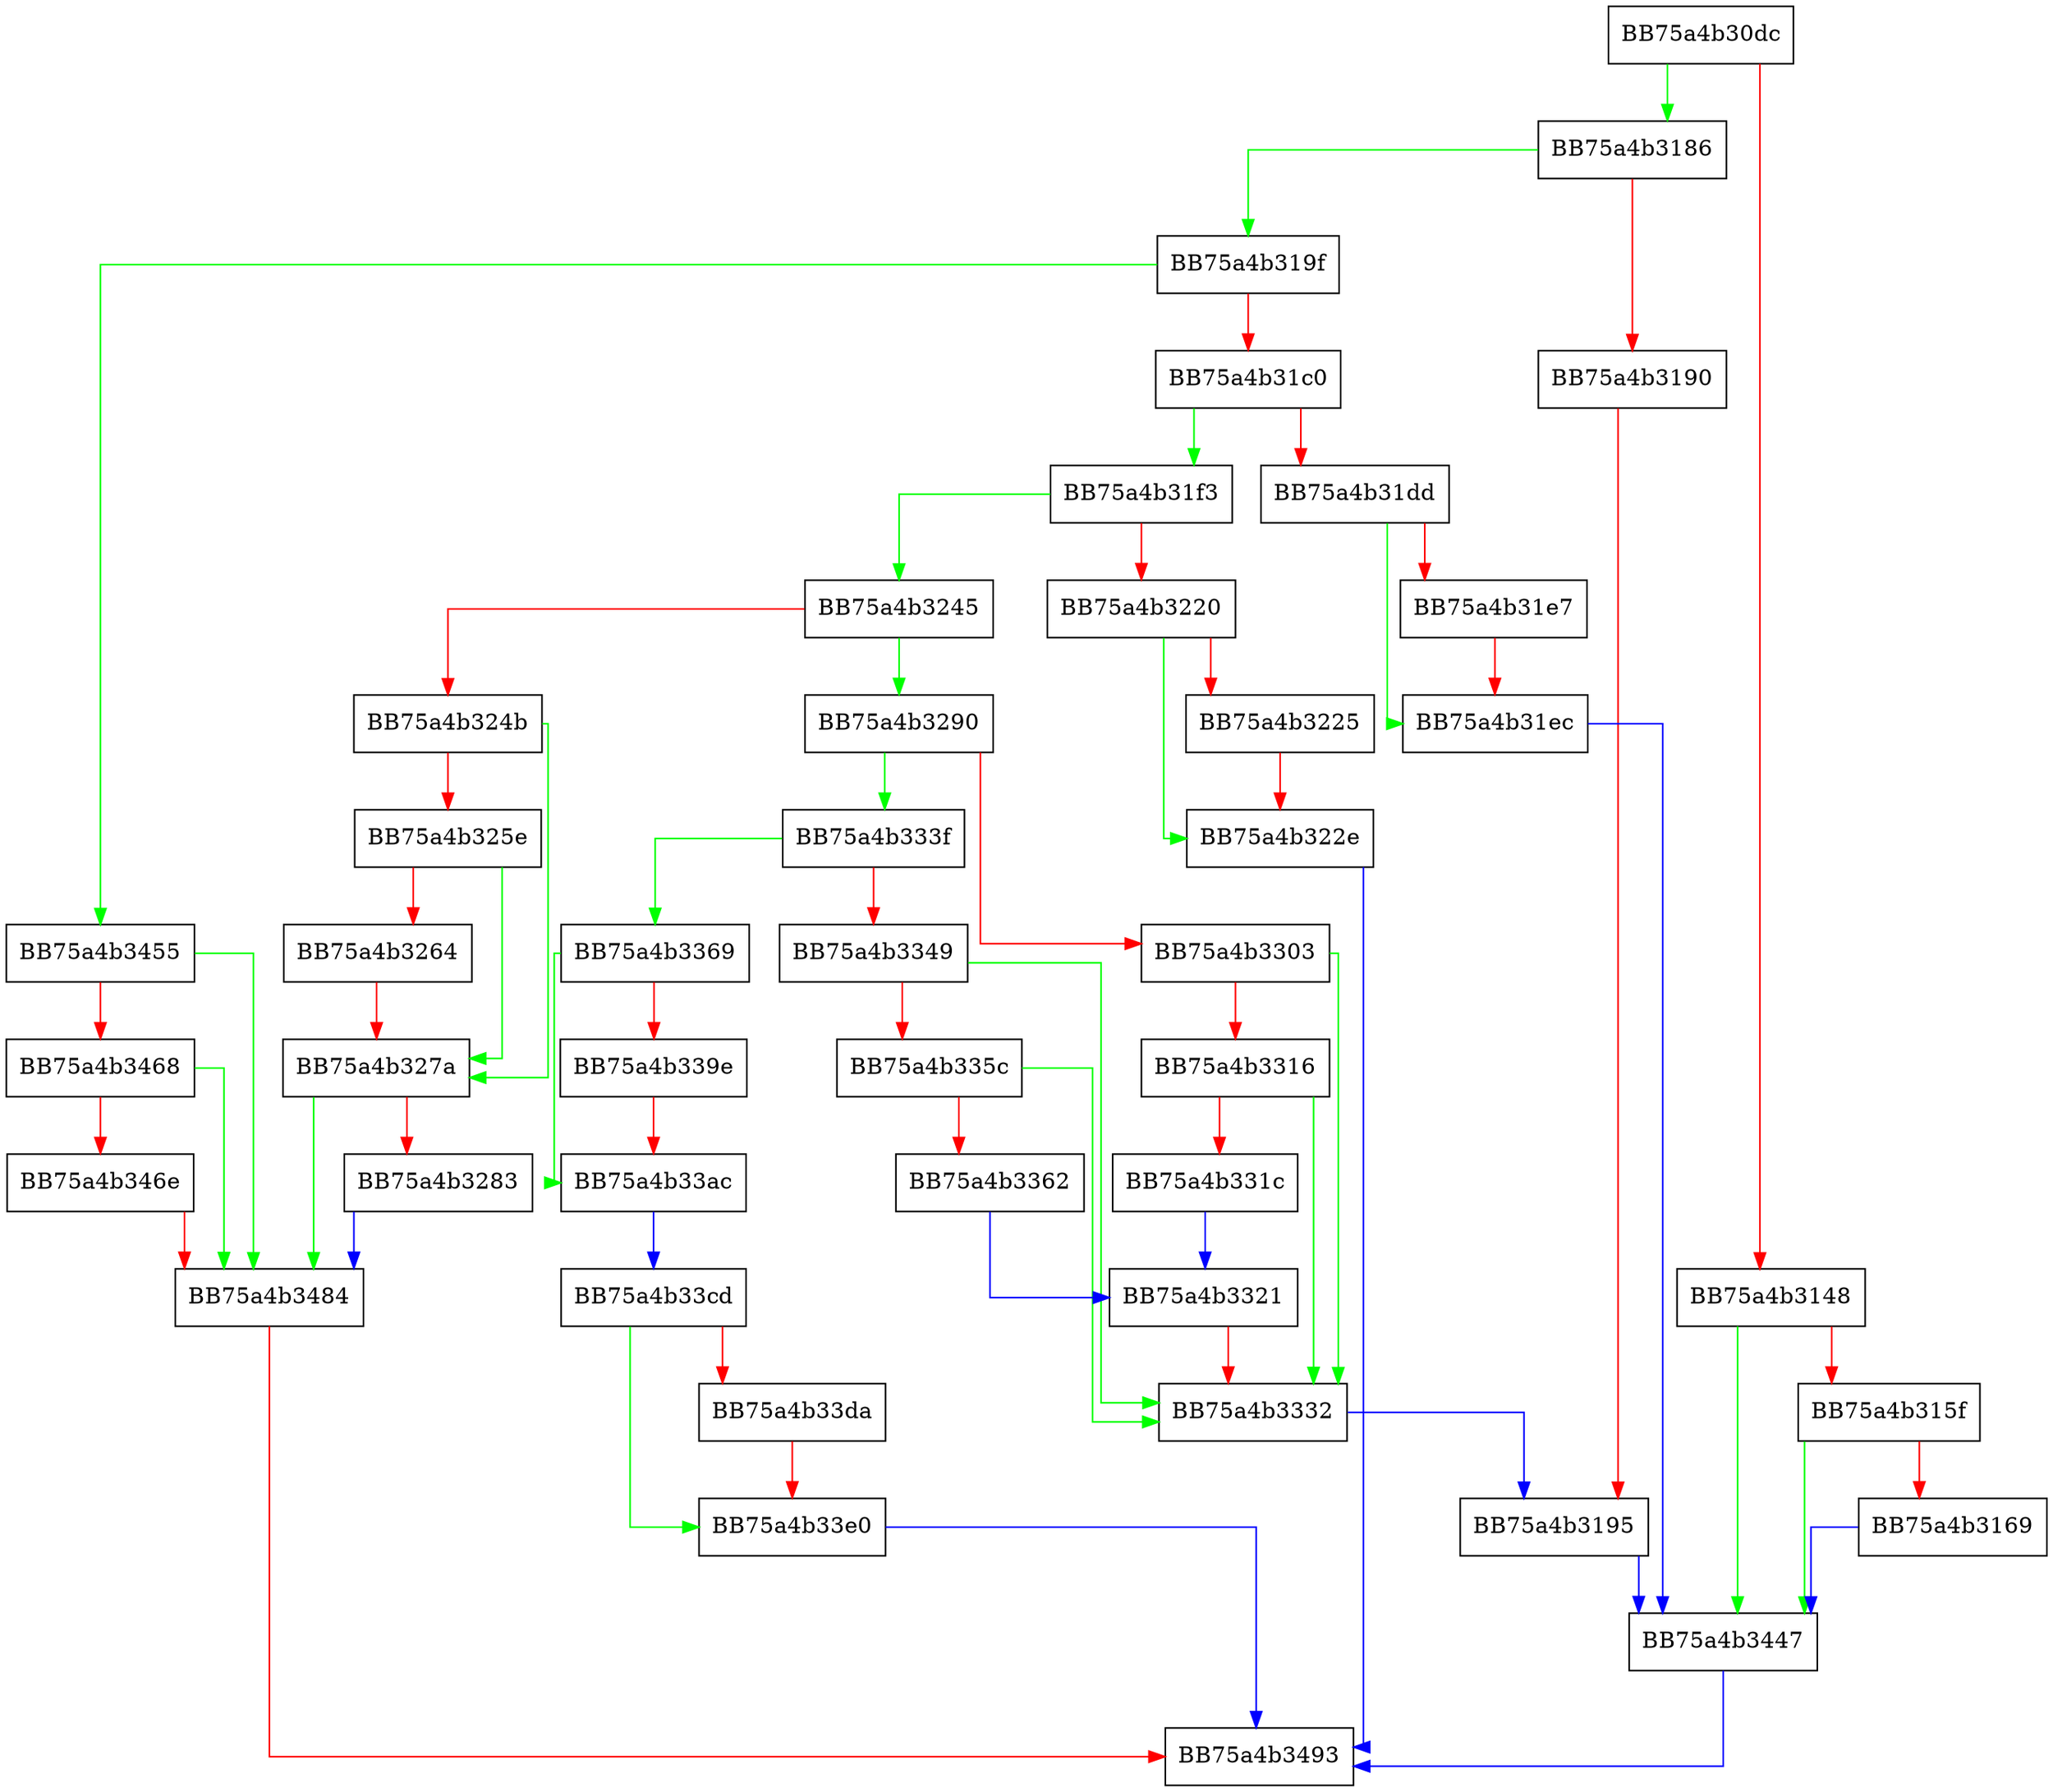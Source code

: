 digraph CreateInstance {
  node [shape="box"];
  graph [splines=ortho];
  BB75a4b30dc -> BB75a4b3186 [color="green"];
  BB75a4b30dc -> BB75a4b3148 [color="red"];
  BB75a4b3148 -> BB75a4b3447 [color="green"];
  BB75a4b3148 -> BB75a4b315f [color="red"];
  BB75a4b315f -> BB75a4b3447 [color="green"];
  BB75a4b315f -> BB75a4b3169 [color="red"];
  BB75a4b3169 -> BB75a4b3447 [color="blue"];
  BB75a4b3186 -> BB75a4b319f [color="green"];
  BB75a4b3186 -> BB75a4b3190 [color="red"];
  BB75a4b3190 -> BB75a4b3195 [color="red"];
  BB75a4b3195 -> BB75a4b3447 [color="blue"];
  BB75a4b319f -> BB75a4b3455 [color="green"];
  BB75a4b319f -> BB75a4b31c0 [color="red"];
  BB75a4b31c0 -> BB75a4b31f3 [color="green"];
  BB75a4b31c0 -> BB75a4b31dd [color="red"];
  BB75a4b31dd -> BB75a4b31ec [color="green"];
  BB75a4b31dd -> BB75a4b31e7 [color="red"];
  BB75a4b31e7 -> BB75a4b31ec [color="red"];
  BB75a4b31ec -> BB75a4b3447 [color="blue"];
  BB75a4b31f3 -> BB75a4b3245 [color="green"];
  BB75a4b31f3 -> BB75a4b3220 [color="red"];
  BB75a4b3220 -> BB75a4b322e [color="green"];
  BB75a4b3220 -> BB75a4b3225 [color="red"];
  BB75a4b3225 -> BB75a4b322e [color="red"];
  BB75a4b322e -> BB75a4b3493 [color="blue"];
  BB75a4b3245 -> BB75a4b3290 [color="green"];
  BB75a4b3245 -> BB75a4b324b [color="red"];
  BB75a4b324b -> BB75a4b327a [color="green"];
  BB75a4b324b -> BB75a4b325e [color="red"];
  BB75a4b325e -> BB75a4b327a [color="green"];
  BB75a4b325e -> BB75a4b3264 [color="red"];
  BB75a4b3264 -> BB75a4b327a [color="red"];
  BB75a4b327a -> BB75a4b3484 [color="green"];
  BB75a4b327a -> BB75a4b3283 [color="red"];
  BB75a4b3283 -> BB75a4b3484 [color="blue"];
  BB75a4b3290 -> BB75a4b333f [color="green"];
  BB75a4b3290 -> BB75a4b3303 [color="red"];
  BB75a4b3303 -> BB75a4b3332 [color="green"];
  BB75a4b3303 -> BB75a4b3316 [color="red"];
  BB75a4b3316 -> BB75a4b3332 [color="green"];
  BB75a4b3316 -> BB75a4b331c [color="red"];
  BB75a4b331c -> BB75a4b3321 [color="blue"];
  BB75a4b3321 -> BB75a4b3332 [color="red"];
  BB75a4b3332 -> BB75a4b3195 [color="blue"];
  BB75a4b333f -> BB75a4b3369 [color="green"];
  BB75a4b333f -> BB75a4b3349 [color="red"];
  BB75a4b3349 -> BB75a4b3332 [color="green"];
  BB75a4b3349 -> BB75a4b335c [color="red"];
  BB75a4b335c -> BB75a4b3332 [color="green"];
  BB75a4b335c -> BB75a4b3362 [color="red"];
  BB75a4b3362 -> BB75a4b3321 [color="blue"];
  BB75a4b3369 -> BB75a4b33ac [color="green"];
  BB75a4b3369 -> BB75a4b339e [color="red"];
  BB75a4b339e -> BB75a4b33ac [color="red"];
  BB75a4b33ac -> BB75a4b33cd [color="blue"];
  BB75a4b33cd -> BB75a4b33e0 [color="green"];
  BB75a4b33cd -> BB75a4b33da [color="red"];
  BB75a4b33da -> BB75a4b33e0 [color="red"];
  BB75a4b33e0 -> BB75a4b3493 [color="blue"];
  BB75a4b3447 -> BB75a4b3493 [color="blue"];
  BB75a4b3455 -> BB75a4b3484 [color="green"];
  BB75a4b3455 -> BB75a4b3468 [color="red"];
  BB75a4b3468 -> BB75a4b3484 [color="green"];
  BB75a4b3468 -> BB75a4b346e [color="red"];
  BB75a4b346e -> BB75a4b3484 [color="red"];
  BB75a4b3484 -> BB75a4b3493 [color="red"];
}